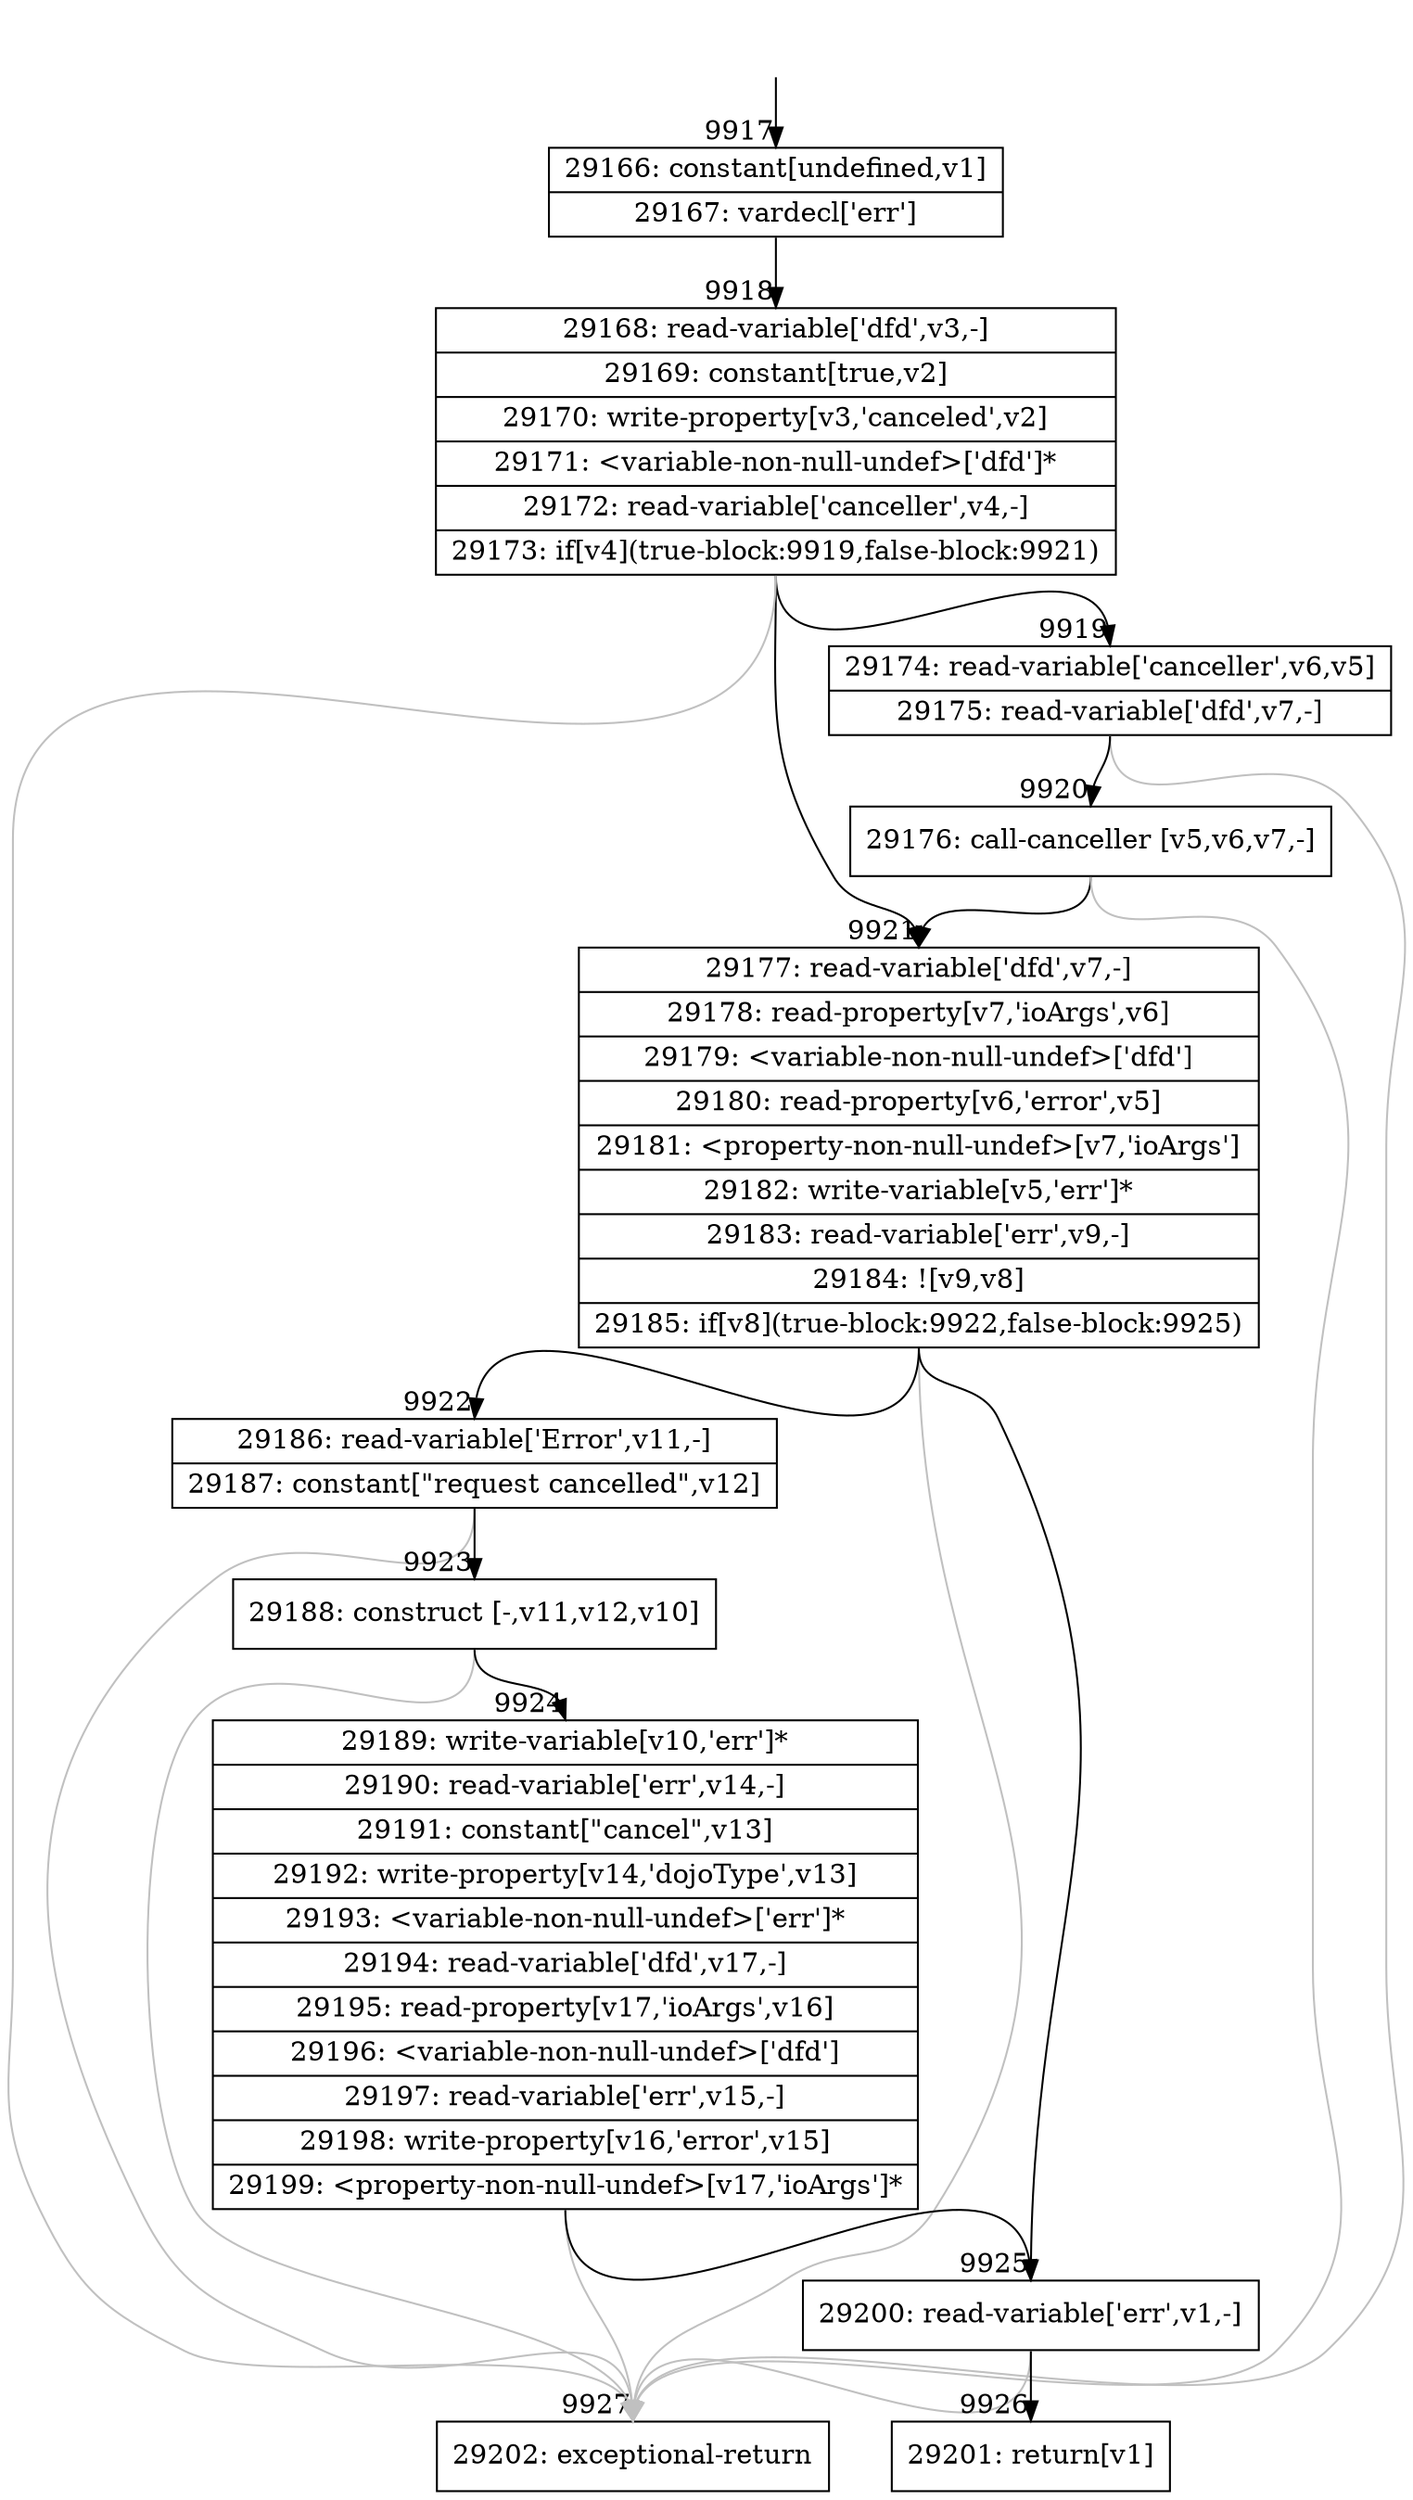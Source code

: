 digraph {
rankdir="TD"
BB_entry701[shape=none,label=""];
BB_entry701 -> BB9917 [tailport=s, headport=n, headlabel="    9917"]
BB9917 [shape=record label="{29166: constant[undefined,v1]|29167: vardecl['err']}" ] 
BB9917 -> BB9918 [tailport=s, headport=n, headlabel="      9918"]
BB9918 [shape=record label="{29168: read-variable['dfd',v3,-]|29169: constant[true,v2]|29170: write-property[v3,'canceled',v2]|29171: \<variable-non-null-undef\>['dfd']*|29172: read-variable['canceller',v4,-]|29173: if[v4](true-block:9919,false-block:9921)}" ] 
BB9918 -> BB9921 [tailport=s, headport=n, headlabel="      9921"]
BB9918 -> BB9919 [tailport=s, headport=n, headlabel="      9919"]
BB9918 -> BB9927 [tailport=s, headport=n, color=gray, headlabel="      9927"]
BB9919 [shape=record label="{29174: read-variable['canceller',v6,v5]|29175: read-variable['dfd',v7,-]}" ] 
BB9919 -> BB9920 [tailport=s, headport=n, headlabel="      9920"]
BB9919 -> BB9927 [tailport=s, headport=n, color=gray]
BB9920 [shape=record label="{29176: call-canceller [v5,v6,v7,-]}" ] 
BB9920 -> BB9921 [tailport=s, headport=n]
BB9920 -> BB9927 [tailport=s, headport=n, color=gray]
BB9921 [shape=record label="{29177: read-variable['dfd',v7,-]|29178: read-property[v7,'ioArgs',v6]|29179: \<variable-non-null-undef\>['dfd']|29180: read-property[v6,'error',v5]|29181: \<property-non-null-undef\>[v7,'ioArgs']|29182: write-variable[v5,'err']*|29183: read-variable['err',v9,-]|29184: ![v9,v8]|29185: if[v8](true-block:9922,false-block:9925)}" ] 
BB9921 -> BB9922 [tailport=s, headport=n, headlabel="      9922"]
BB9921 -> BB9925 [tailport=s, headport=n, headlabel="      9925"]
BB9921 -> BB9927 [tailport=s, headport=n, color=gray]
BB9922 [shape=record label="{29186: read-variable['Error',v11,-]|29187: constant[\"request cancelled\",v12]}" ] 
BB9922 -> BB9923 [tailport=s, headport=n, headlabel="      9923"]
BB9922 -> BB9927 [tailport=s, headport=n, color=gray]
BB9923 [shape=record label="{29188: construct [-,v11,v12,v10]}" ] 
BB9923 -> BB9924 [tailport=s, headport=n, headlabel="      9924"]
BB9923 -> BB9927 [tailport=s, headport=n, color=gray]
BB9924 [shape=record label="{29189: write-variable[v10,'err']*|29190: read-variable['err',v14,-]|29191: constant[\"cancel\",v13]|29192: write-property[v14,'dojoType',v13]|29193: \<variable-non-null-undef\>['err']*|29194: read-variable['dfd',v17,-]|29195: read-property[v17,'ioArgs',v16]|29196: \<variable-non-null-undef\>['dfd']|29197: read-variable['err',v15,-]|29198: write-property[v16,'error',v15]|29199: \<property-non-null-undef\>[v17,'ioArgs']*}" ] 
BB9924 -> BB9925 [tailport=s, headport=n]
BB9924 -> BB9927 [tailport=s, headport=n, color=gray]
BB9925 [shape=record label="{29200: read-variable['err',v1,-]}" ] 
BB9925 -> BB9926 [tailport=s, headport=n, headlabel="      9926"]
BB9925 -> BB9927 [tailport=s, headport=n, color=gray]
BB9926 [shape=record label="{29201: return[v1]}" ] 
BB9927 [shape=record label="{29202: exceptional-return}" ] 
//#$~ 13962
}
